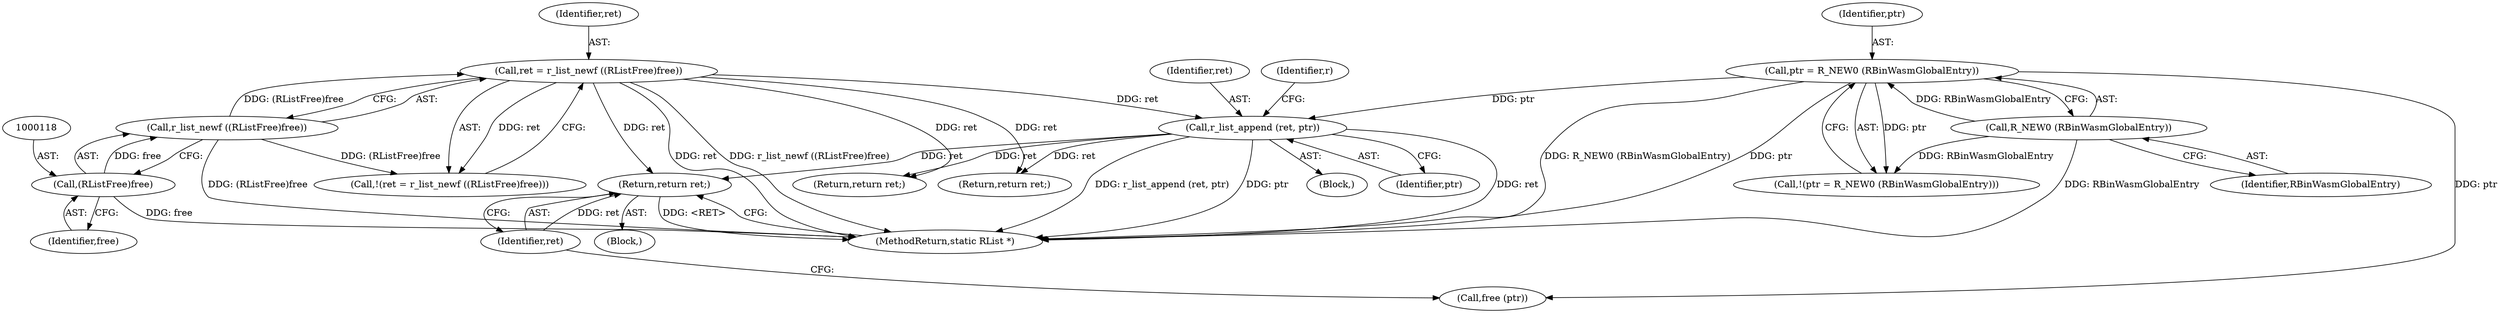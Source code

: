 digraph "0_radare2_d2632f6483a3ceb5d8e0a5fb11142c51c43978b4_2@pointer" {
"1000272" [label="(Return,return ret;)"];
"1000273" [label="(Identifier,ret)"];
"1000114" [label="(Call,ret = r_list_newf ((RListFree)free))"];
"1000116" [label="(Call,r_list_newf ((RListFree)free))"];
"1000117" [label="(Call,(RListFree)free)"];
"1000262" [label="(Call,r_list_append (ret, ptr))"];
"1000186" [label="(Call,ptr = R_NEW0 (RBinWasmGlobalEntry))"];
"1000188" [label="(Call,R_NEW0 (RBinWasmGlobalEntry))"];
"1000103" [label="(Block,)"];
"1000267" [label="(Return,return ret;)"];
"1000115" [label="(Identifier,ret)"];
"1000272" [label="(Return,return ret;)"];
"1000186" [label="(Call,ptr = R_NEW0 (RBinWasmGlobalEntry))"];
"1000116" [label="(Call,r_list_newf ((RListFree)free))"];
"1000263" [label="(Identifier,ret)"];
"1000114" [label="(Call,ret = r_list_newf ((RListFree)free))"];
"1000113" [label="(Call,!(ret = r_list_newf ((RListFree)free)))"];
"1000270" [label="(Call,free (ptr))"];
"1000187" [label="(Identifier,ptr)"];
"1000119" [label="(Identifier,free)"];
"1000264" [label="(Identifier,ptr)"];
"1000262" [label="(Call,r_list_append (ret, ptr))"];
"1000117" [label="(Call,(RListFree)free)"];
"1000273" [label="(Identifier,ret)"];
"1000189" [label="(Identifier,RBinWasmGlobalEntry)"];
"1000266" [label="(Identifier,r)"];
"1000188" [label="(Call,R_NEW0 (RBinWasmGlobalEntry))"];
"1000185" [label="(Call,!(ptr = R_NEW0 (RBinWasmGlobalEntry)))"];
"1000183" [label="(Block,)"];
"1000274" [label="(MethodReturn,static RList *)"];
"1000191" [label="(Return,return ret;)"];
"1000272" -> "1000103"  [label="AST: "];
"1000272" -> "1000273"  [label="CFG: "];
"1000273" -> "1000272"  [label="AST: "];
"1000274" -> "1000272"  [label="CFG: "];
"1000272" -> "1000274"  [label="DDG: <RET>"];
"1000273" -> "1000272"  [label="DDG: ret"];
"1000114" -> "1000272"  [label="DDG: ret"];
"1000262" -> "1000272"  [label="DDG: ret"];
"1000273" -> "1000270"  [label="CFG: "];
"1000114" -> "1000113"  [label="AST: "];
"1000114" -> "1000116"  [label="CFG: "];
"1000115" -> "1000114"  [label="AST: "];
"1000116" -> "1000114"  [label="AST: "];
"1000113" -> "1000114"  [label="CFG: "];
"1000114" -> "1000274"  [label="DDG: ret"];
"1000114" -> "1000274"  [label="DDG: r_list_newf ((RListFree)free)"];
"1000114" -> "1000113"  [label="DDG: ret"];
"1000116" -> "1000114"  [label="DDG: (RListFree)free"];
"1000114" -> "1000191"  [label="DDG: ret"];
"1000114" -> "1000262"  [label="DDG: ret"];
"1000114" -> "1000267"  [label="DDG: ret"];
"1000116" -> "1000117"  [label="CFG: "];
"1000117" -> "1000116"  [label="AST: "];
"1000116" -> "1000274"  [label="DDG: (RListFree)free"];
"1000116" -> "1000113"  [label="DDG: (RListFree)free"];
"1000117" -> "1000116"  [label="DDG: free"];
"1000117" -> "1000119"  [label="CFG: "];
"1000118" -> "1000117"  [label="AST: "];
"1000119" -> "1000117"  [label="AST: "];
"1000117" -> "1000274"  [label="DDG: free"];
"1000262" -> "1000183"  [label="AST: "];
"1000262" -> "1000264"  [label="CFG: "];
"1000263" -> "1000262"  [label="AST: "];
"1000264" -> "1000262"  [label="AST: "];
"1000266" -> "1000262"  [label="CFG: "];
"1000262" -> "1000274"  [label="DDG: ptr"];
"1000262" -> "1000274"  [label="DDG: ret"];
"1000262" -> "1000274"  [label="DDG: r_list_append (ret, ptr)"];
"1000262" -> "1000191"  [label="DDG: ret"];
"1000186" -> "1000262"  [label="DDG: ptr"];
"1000262" -> "1000267"  [label="DDG: ret"];
"1000186" -> "1000185"  [label="AST: "];
"1000186" -> "1000188"  [label="CFG: "];
"1000187" -> "1000186"  [label="AST: "];
"1000188" -> "1000186"  [label="AST: "];
"1000185" -> "1000186"  [label="CFG: "];
"1000186" -> "1000274"  [label="DDG: R_NEW0 (RBinWasmGlobalEntry)"];
"1000186" -> "1000274"  [label="DDG: ptr"];
"1000186" -> "1000185"  [label="DDG: ptr"];
"1000188" -> "1000186"  [label="DDG: RBinWasmGlobalEntry"];
"1000186" -> "1000270"  [label="DDG: ptr"];
"1000188" -> "1000189"  [label="CFG: "];
"1000189" -> "1000188"  [label="AST: "];
"1000188" -> "1000274"  [label="DDG: RBinWasmGlobalEntry"];
"1000188" -> "1000185"  [label="DDG: RBinWasmGlobalEntry"];
}
